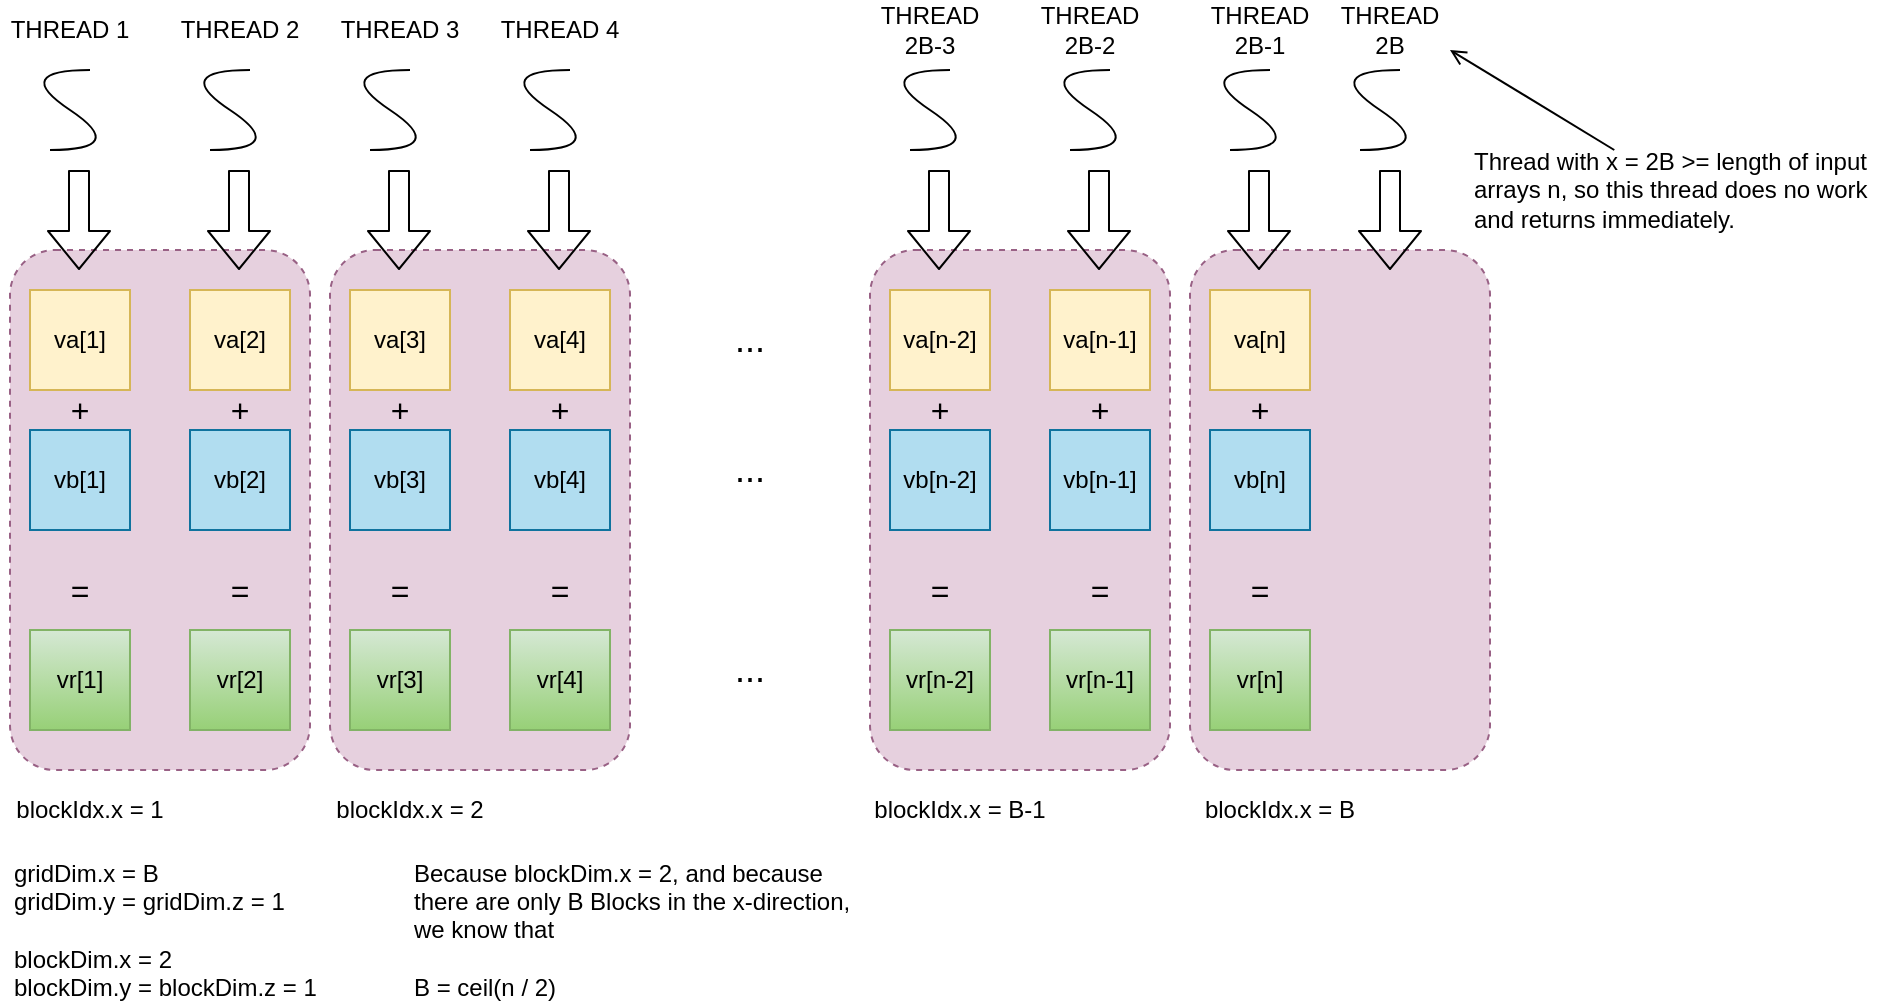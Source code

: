 <mxfile version="14.6.13" type="device"><diagram id="kHg4loeS_nGzqmphbqLo" name="Page-1"><mxGraphModel dx="1106" dy="997" grid="1" gridSize="10" guides="1" tooltips="1" connect="1" arrows="1" fold="1" page="1" pageScale="1" pageWidth="2000" pageHeight="2000" math="0" shadow="0"><root><mxCell id="0"/><mxCell id="1" parent="0"/><mxCell id="LD3tWtxK5htOVl-rgtDQ-28" value="" style="rounded=1;whiteSpace=wrap;html=1;dashed=1;fillColor=#e6d0de;strokeColor=#996185;" vertex="1" parent="1"><mxGeometry x="780" y="230" width="150" height="260" as="geometry"/></mxCell><mxCell id="LD3tWtxK5htOVl-rgtDQ-21" value="" style="rounded=1;whiteSpace=wrap;html=1;dashed=1;fillColor=#e6d0de;strokeColor=#996185;" vertex="1" parent="1"><mxGeometry x="620" y="230" width="150" height="260" as="geometry"/></mxCell><mxCell id="LD3tWtxK5htOVl-rgtDQ-20" value="" style="rounded=1;whiteSpace=wrap;html=1;dashed=1;fillColor=#e6d0de;strokeColor=#996185;" vertex="1" parent="1"><mxGeometry x="350" y="230" width="150" height="260" as="geometry"/></mxCell><mxCell id="LD3tWtxK5htOVl-rgtDQ-19" value="" style="rounded=1;whiteSpace=wrap;html=1;dashed=1;strokeColor=#996185;fillColor=#e6d0de;" vertex="1" parent="1"><mxGeometry x="190" y="230" width="150" height="260" as="geometry"/></mxCell><mxCell id="LD3tWtxK5htOVl-rgtDQ-1" value="va[1]" style="rounded=0;whiteSpace=wrap;html=1;fillColor=#fff2cc;strokeColor=#d6b656;" vertex="1" parent="1"><mxGeometry x="200" y="250" width="50" height="50" as="geometry"/></mxCell><mxCell id="LD3tWtxK5htOVl-rgtDQ-2" value="va[2]" style="rounded=0;whiteSpace=wrap;html=1;fillColor=#fff2cc;strokeColor=#d6b656;" vertex="1" parent="1"><mxGeometry x="280" y="250" width="50" height="50" as="geometry"/></mxCell><mxCell id="LD3tWtxK5htOVl-rgtDQ-3" value="va[3]" style="rounded=0;whiteSpace=wrap;html=1;fillColor=#fff2cc;strokeColor=#d6b656;" vertex="1" parent="1"><mxGeometry x="360" y="250" width="50" height="50" as="geometry"/></mxCell><mxCell id="LD3tWtxK5htOVl-rgtDQ-4" value="va[4]" style="rounded=0;whiteSpace=wrap;html=1;fillColor=#fff2cc;strokeColor=#d6b656;" vertex="1" parent="1"><mxGeometry x="440" y="250" width="50" height="50" as="geometry"/></mxCell><mxCell id="LD3tWtxK5htOVl-rgtDQ-5" value="va[n-2]" style="rounded=0;whiteSpace=wrap;html=1;fillColor=#fff2cc;strokeColor=#d6b656;" vertex="1" parent="1"><mxGeometry x="630" y="250" width="50" height="50" as="geometry"/></mxCell><mxCell id="LD3tWtxK5htOVl-rgtDQ-6" value="va[n-1]" style="rounded=0;whiteSpace=wrap;html=1;fillColor=#fff2cc;strokeColor=#d6b656;" vertex="1" parent="1"><mxGeometry x="710" y="250" width="50" height="50" as="geometry"/></mxCell><mxCell id="LD3tWtxK5htOVl-rgtDQ-7" value="vb[1]" style="rounded=0;whiteSpace=wrap;html=1;strokeColor=#10739e;fillColor=#b1ddf0;" vertex="1" parent="1"><mxGeometry x="200" y="320" width="50" height="50" as="geometry"/></mxCell><mxCell id="LD3tWtxK5htOVl-rgtDQ-8" value="vb[2]" style="rounded=0;whiteSpace=wrap;html=1;strokeColor=#10739e;fillColor=#b1ddf0;" vertex="1" parent="1"><mxGeometry x="280" y="320" width="50" height="50" as="geometry"/></mxCell><mxCell id="LD3tWtxK5htOVl-rgtDQ-9" value="vb[3]" style="rounded=0;whiteSpace=wrap;html=1;strokeColor=#10739e;fillColor=#b1ddf0;" vertex="1" parent="1"><mxGeometry x="360" y="320" width="50" height="50" as="geometry"/></mxCell><mxCell id="LD3tWtxK5htOVl-rgtDQ-10" value="vb[4]" style="rounded=0;whiteSpace=wrap;html=1;strokeColor=#10739e;fillColor=#b1ddf0;" vertex="1" parent="1"><mxGeometry x="440" y="320" width="50" height="50" as="geometry"/></mxCell><mxCell id="LD3tWtxK5htOVl-rgtDQ-11" value="vb[n-2]" style="rounded=0;whiteSpace=wrap;html=1;strokeColor=#10739e;fillColor=#b1ddf0;" vertex="1" parent="1"><mxGeometry x="630" y="320" width="50" height="50" as="geometry"/></mxCell><mxCell id="LD3tWtxK5htOVl-rgtDQ-12" value="vb[n-1]" style="rounded=0;whiteSpace=wrap;html=1;strokeColor=#10739e;fillColor=#b1ddf0;" vertex="1" parent="1"><mxGeometry x="710" y="320" width="50" height="50" as="geometry"/></mxCell><mxCell id="LD3tWtxK5htOVl-rgtDQ-13" value="vr[1]" style="rounded=0;whiteSpace=wrap;html=1;gradientColor=#97d077;fillColor=#d5e8d4;strokeColor=#82b366;" vertex="1" parent="1"><mxGeometry x="200" y="420" width="50" height="50" as="geometry"/></mxCell><mxCell id="LD3tWtxK5htOVl-rgtDQ-14" value="vr[2]" style="rounded=0;whiteSpace=wrap;html=1;gradientColor=#97d077;fillColor=#d5e8d4;strokeColor=#82b366;" vertex="1" parent="1"><mxGeometry x="280" y="420" width="50" height="50" as="geometry"/></mxCell><mxCell id="LD3tWtxK5htOVl-rgtDQ-15" value="vr[3]" style="rounded=0;whiteSpace=wrap;html=1;gradientColor=#97d077;fillColor=#d5e8d4;strokeColor=#82b366;" vertex="1" parent="1"><mxGeometry x="360" y="420" width="50" height="50" as="geometry"/></mxCell><mxCell id="LD3tWtxK5htOVl-rgtDQ-16" value="vr[4]" style="rounded=0;whiteSpace=wrap;html=1;gradientColor=#97d077;fillColor=#d5e8d4;strokeColor=#82b366;" vertex="1" parent="1"><mxGeometry x="440" y="420" width="50" height="50" as="geometry"/></mxCell><mxCell id="LD3tWtxK5htOVl-rgtDQ-17" value="vr[n-2]" style="rounded=0;whiteSpace=wrap;html=1;gradientColor=#97d077;fillColor=#d5e8d4;strokeColor=#82b366;" vertex="1" parent="1"><mxGeometry x="630" y="420" width="50" height="50" as="geometry"/></mxCell><mxCell id="LD3tWtxK5htOVl-rgtDQ-18" value="vr[n-1]" style="rounded=0;whiteSpace=wrap;html=1;gradientColor=#97d077;fillColor=#d5e8d4;strokeColor=#82b366;" vertex="1" parent="1"><mxGeometry x="710" y="420" width="50" height="50" as="geometry"/></mxCell><mxCell id="LD3tWtxK5htOVl-rgtDQ-22" value="blockIdx.x = 1" style="text;html=1;strokeColor=none;fillColor=none;align=center;verticalAlign=middle;whiteSpace=wrap;rounded=0;dashed=1;" vertex="1" parent="1"><mxGeometry x="190" y="500" width="80" height="20" as="geometry"/></mxCell><mxCell id="LD3tWtxK5htOVl-rgtDQ-25" value="va[n]" style="rounded=0;whiteSpace=wrap;html=1;fillColor=#fff2cc;strokeColor=#d6b656;" vertex="1" parent="1"><mxGeometry x="790" y="250" width="50" height="50" as="geometry"/></mxCell><mxCell id="LD3tWtxK5htOVl-rgtDQ-26" value="vb[n]" style="rounded=0;whiteSpace=wrap;html=1;strokeColor=#10739e;fillColor=#b1ddf0;" vertex="1" parent="1"><mxGeometry x="790" y="320" width="50" height="50" as="geometry"/></mxCell><mxCell id="LD3tWtxK5htOVl-rgtDQ-27" value="vr[n]" style="rounded=0;whiteSpace=wrap;html=1;gradientColor=#97d077;fillColor=#d5e8d4;strokeColor=#82b366;" vertex="1" parent="1"><mxGeometry x="790" y="420" width="50" height="50" as="geometry"/></mxCell><mxCell id="LD3tWtxK5htOVl-rgtDQ-34" value="" style="curved=1;endArrow=none;html=1;endFill=0;" edge="1" parent="1"><mxGeometry width="50" height="50" relative="1" as="geometry"><mxPoint x="210" y="180" as="sourcePoint"/><mxPoint x="230" y="140" as="targetPoint"/><Array as="points"><mxPoint x="250" y="180"/><mxPoint x="190" y="140"/></Array></mxGeometry></mxCell><mxCell id="LD3tWtxK5htOVl-rgtDQ-35" value="" style="curved=1;endArrow=none;html=1;endFill=0;" edge="1" parent="1"><mxGeometry width="50" height="50" relative="1" as="geometry"><mxPoint x="290" y="180" as="sourcePoint"/><mxPoint x="310" y="140" as="targetPoint"/><Array as="points"><mxPoint x="330" y="180"/><mxPoint x="270" y="140"/></Array></mxGeometry></mxCell><mxCell id="LD3tWtxK5htOVl-rgtDQ-36" value="" style="curved=1;endArrow=none;html=1;endFill=0;" edge="1" parent="1"><mxGeometry width="50" height="50" relative="1" as="geometry"><mxPoint x="370" y="180" as="sourcePoint"/><mxPoint x="390" y="140" as="targetPoint"/><Array as="points"><mxPoint x="410" y="180"/><mxPoint x="350" y="140"/></Array></mxGeometry></mxCell><mxCell id="LD3tWtxK5htOVl-rgtDQ-37" value="" style="curved=1;endArrow=none;html=1;endFill=0;" edge="1" parent="1"><mxGeometry width="50" height="50" relative="1" as="geometry"><mxPoint x="450" y="180" as="sourcePoint"/><mxPoint x="470" y="140" as="targetPoint"/><Array as="points"><mxPoint x="490" y="180"/><mxPoint x="430" y="140"/></Array></mxGeometry></mxCell><mxCell id="LD3tWtxK5htOVl-rgtDQ-38" value="" style="curved=1;endArrow=none;html=1;endFill=0;" edge="1" parent="1"><mxGeometry width="50" height="50" relative="1" as="geometry"><mxPoint x="640" y="180" as="sourcePoint"/><mxPoint x="660" y="140" as="targetPoint"/><Array as="points"><mxPoint x="680" y="180"/><mxPoint x="620" y="140"/></Array></mxGeometry></mxCell><mxCell id="LD3tWtxK5htOVl-rgtDQ-39" value="" style="curved=1;endArrow=none;html=1;endFill=0;" edge="1" parent="1"><mxGeometry width="50" height="50" relative="1" as="geometry"><mxPoint x="720" y="180" as="sourcePoint"/><mxPoint x="740" y="140" as="targetPoint"/><Array as="points"><mxPoint x="760" y="180"/><mxPoint x="700" y="140"/></Array></mxGeometry></mxCell><mxCell id="LD3tWtxK5htOVl-rgtDQ-40" value="" style="curved=1;endArrow=none;html=1;endFill=0;" edge="1" parent="1"><mxGeometry width="50" height="50" relative="1" as="geometry"><mxPoint x="800" y="180" as="sourcePoint"/><mxPoint x="820" y="140" as="targetPoint"/><Array as="points"><mxPoint x="840" y="180"/><mxPoint x="780" y="140"/></Array></mxGeometry></mxCell><mxCell id="LD3tWtxK5htOVl-rgtDQ-41" value="" style="curved=1;endArrow=none;html=1;endFill=0;" edge="1" parent="1"><mxGeometry width="50" height="50" relative="1" as="geometry"><mxPoint x="865" y="180" as="sourcePoint"/><mxPoint x="885" y="140" as="targetPoint"/><Array as="points"><mxPoint x="905" y="180"/><mxPoint x="845" y="140"/></Array></mxGeometry></mxCell><mxCell id="LD3tWtxK5htOVl-rgtDQ-42" value="" style="shape=flexArrow;endArrow=classic;html=1;" edge="1" parent="1"><mxGeometry width="50" height="50" relative="1" as="geometry"><mxPoint x="224.5" y="190" as="sourcePoint"/><mxPoint x="224.5" y="240" as="targetPoint"/></mxGeometry></mxCell><mxCell id="LD3tWtxK5htOVl-rgtDQ-43" value="" style="shape=flexArrow;endArrow=classic;html=1;" edge="1" parent="1"><mxGeometry width="50" height="50" relative="1" as="geometry"><mxPoint x="304.5" y="190" as="sourcePoint"/><mxPoint x="304.5" y="240" as="targetPoint"/></mxGeometry></mxCell><mxCell id="LD3tWtxK5htOVl-rgtDQ-44" value="" style="shape=flexArrow;endArrow=classic;html=1;" edge="1" parent="1"><mxGeometry width="50" height="50" relative="1" as="geometry"><mxPoint x="384.5" y="190" as="sourcePoint"/><mxPoint x="384.5" y="240" as="targetPoint"/></mxGeometry></mxCell><mxCell id="LD3tWtxK5htOVl-rgtDQ-45" value="" style="shape=flexArrow;endArrow=classic;html=1;" edge="1" parent="1"><mxGeometry width="50" height="50" relative="1" as="geometry"><mxPoint x="464.5" y="190" as="sourcePoint"/><mxPoint x="464.5" y="240" as="targetPoint"/></mxGeometry></mxCell><mxCell id="LD3tWtxK5htOVl-rgtDQ-46" value="" style="shape=flexArrow;endArrow=classic;html=1;" edge="1" parent="1"><mxGeometry width="50" height="50" relative="1" as="geometry"><mxPoint x="654.5" y="190" as="sourcePoint"/><mxPoint x="654.5" y="240" as="targetPoint"/></mxGeometry></mxCell><mxCell id="LD3tWtxK5htOVl-rgtDQ-47" value="" style="shape=flexArrow;endArrow=classic;html=1;" edge="1" parent="1"><mxGeometry width="50" height="50" relative="1" as="geometry"><mxPoint x="814.5" y="190" as="sourcePoint"/><mxPoint x="814.5" y="240" as="targetPoint"/></mxGeometry></mxCell><mxCell id="LD3tWtxK5htOVl-rgtDQ-48" value="" style="shape=flexArrow;endArrow=classic;html=1;" edge="1" parent="1"><mxGeometry width="50" height="50" relative="1" as="geometry"><mxPoint x="734.5" y="190" as="sourcePoint"/><mxPoint x="734.5" y="240" as="targetPoint"/></mxGeometry></mxCell><mxCell id="LD3tWtxK5htOVl-rgtDQ-49" value="" style="shape=flexArrow;endArrow=classic;html=1;" edge="1" parent="1"><mxGeometry width="50" height="50" relative="1" as="geometry"><mxPoint x="880" y="190" as="sourcePoint"/><mxPoint x="880" y="240" as="targetPoint"/></mxGeometry></mxCell><mxCell id="LD3tWtxK5htOVl-rgtDQ-50" value="THREAD 1" style="text;html=1;strokeColor=none;fillColor=none;align=center;verticalAlign=middle;whiteSpace=wrap;rounded=0;dashed=1;" vertex="1" parent="1"><mxGeometry x="185" y="110" width="70" height="20" as="geometry"/></mxCell><mxCell id="LD3tWtxK5htOVl-rgtDQ-51" value="THREAD 2" style="text;html=1;strokeColor=none;fillColor=none;align=center;verticalAlign=middle;whiteSpace=wrap;rounded=0;dashed=1;" vertex="1" parent="1"><mxGeometry x="270" y="110" width="70" height="20" as="geometry"/></mxCell><mxCell id="LD3tWtxK5htOVl-rgtDQ-52" value="THREAD 3" style="text;html=1;strokeColor=none;fillColor=none;align=center;verticalAlign=middle;whiteSpace=wrap;rounded=0;dashed=1;" vertex="1" parent="1"><mxGeometry x="350" y="110" width="70" height="20" as="geometry"/></mxCell><mxCell id="LD3tWtxK5htOVl-rgtDQ-53" value="THREAD 4" style="text;html=1;strokeColor=none;fillColor=none;align=center;verticalAlign=middle;whiteSpace=wrap;rounded=0;dashed=1;" vertex="1" parent="1"><mxGeometry x="430" y="110" width="70" height="20" as="geometry"/></mxCell><mxCell id="LD3tWtxK5htOVl-rgtDQ-56" value="THREAD 2B-1" style="text;html=1;strokeColor=none;fillColor=none;align=center;verticalAlign=middle;whiteSpace=wrap;rounded=0;dashed=1;" vertex="1" parent="1"><mxGeometry x="785" y="110" width="60" height="20" as="geometry"/></mxCell><mxCell id="LD3tWtxK5htOVl-rgtDQ-58" value="THREAD 2B-2" style="text;html=1;strokeColor=none;fillColor=none;align=center;verticalAlign=middle;whiteSpace=wrap;rounded=0;dashed=1;" vertex="1" parent="1"><mxGeometry x="700" y="110" width="60" height="20" as="geometry"/></mxCell><mxCell id="LD3tWtxK5htOVl-rgtDQ-59" value="THREAD 2B-3" style="text;html=1;strokeColor=none;fillColor=none;align=center;verticalAlign=middle;whiteSpace=wrap;rounded=0;dashed=1;" vertex="1" parent="1"><mxGeometry x="620" y="110" width="60" height="20" as="geometry"/></mxCell><mxCell id="LD3tWtxK5htOVl-rgtDQ-60" value="THREAD 2B" style="text;html=1;strokeColor=none;fillColor=none;align=center;verticalAlign=middle;whiteSpace=wrap;rounded=0;dashed=1;" vertex="1" parent="1"><mxGeometry x="850" y="110" width="60" height="20" as="geometry"/></mxCell><mxCell id="LD3tWtxK5htOVl-rgtDQ-63" style="rounded=0;orthogonalLoop=1;jettySize=auto;html=1;entryX=1;entryY=1;entryDx=0;entryDy=0;endArrow=open;endFill=0;" edge="1" parent="1" source="LD3tWtxK5htOVl-rgtDQ-62" target="LD3tWtxK5htOVl-rgtDQ-60"><mxGeometry relative="1" as="geometry"/></mxCell><mxCell id="LD3tWtxK5htOVl-rgtDQ-62" value="Thread with x = 2B &amp;gt;= length of input arrays n, so this thread does no work and returns immediately." style="text;html=1;strokeColor=none;fillColor=none;align=left;verticalAlign=middle;whiteSpace=wrap;rounded=0;dashed=1;fontStyle=0" vertex="1" parent="1"><mxGeometry x="920" y="180" width="210" height="40" as="geometry"/></mxCell><mxCell id="LD3tWtxK5htOVl-rgtDQ-65" value="&lt;font style=&quot;font-size: 16px&quot;&gt;+&lt;/font&gt;" style="text;html=1;strokeColor=none;fillColor=none;align=center;verticalAlign=middle;whiteSpace=wrap;rounded=0;dashed=1;" vertex="1" parent="1"><mxGeometry x="205" y="300" width="40" height="20" as="geometry"/></mxCell><mxCell id="LD3tWtxK5htOVl-rgtDQ-66" value="&lt;font style=&quot;font-size: 16px&quot;&gt;+&lt;/font&gt;" style="text;html=1;strokeColor=none;fillColor=none;align=center;verticalAlign=middle;whiteSpace=wrap;rounded=0;dashed=1;" vertex="1" parent="1"><mxGeometry x="285" y="300" width="40" height="20" as="geometry"/></mxCell><mxCell id="LD3tWtxK5htOVl-rgtDQ-67" value="&lt;font style=&quot;font-size: 16px&quot;&gt;+&lt;/font&gt;" style="text;html=1;strokeColor=none;fillColor=none;align=center;verticalAlign=middle;whiteSpace=wrap;rounded=0;dashed=1;" vertex="1" parent="1"><mxGeometry x="365" y="300" width="40" height="20" as="geometry"/></mxCell><mxCell id="LD3tWtxK5htOVl-rgtDQ-68" value="&lt;font style=&quot;font-size: 16px&quot;&gt;+&lt;/font&gt;" style="text;html=1;strokeColor=none;fillColor=none;align=center;verticalAlign=middle;whiteSpace=wrap;rounded=0;dashed=1;" vertex="1" parent="1"><mxGeometry x="635" y="300" width="40" height="20" as="geometry"/></mxCell><mxCell id="LD3tWtxK5htOVl-rgtDQ-69" value="&lt;font style=&quot;font-size: 16px&quot;&gt;+&lt;/font&gt;" style="text;html=1;strokeColor=none;fillColor=none;align=center;verticalAlign=middle;whiteSpace=wrap;rounded=0;dashed=1;" vertex="1" parent="1"><mxGeometry x="445" y="300" width="40" height="20" as="geometry"/></mxCell><mxCell id="LD3tWtxK5htOVl-rgtDQ-70" value="&lt;font style=&quot;font-size: 16px&quot;&gt;+&lt;/font&gt;" style="text;html=1;strokeColor=none;fillColor=none;align=center;verticalAlign=middle;whiteSpace=wrap;rounded=0;dashed=1;" vertex="1" parent="1"><mxGeometry x="715" y="300" width="40" height="20" as="geometry"/></mxCell><mxCell id="LD3tWtxK5htOVl-rgtDQ-71" value="&lt;font style=&quot;font-size: 16px&quot;&gt;+&lt;/font&gt;" style="text;html=1;strokeColor=none;fillColor=none;align=center;verticalAlign=middle;whiteSpace=wrap;rounded=0;dashed=1;" vertex="1" parent="1"><mxGeometry x="795" y="300" width="40" height="20" as="geometry"/></mxCell><mxCell id="LD3tWtxK5htOVl-rgtDQ-72" value="&lt;font style=&quot;font-size: 16px&quot;&gt;=&lt;/font&gt;" style="text;html=1;strokeColor=none;fillColor=none;align=center;verticalAlign=middle;whiteSpace=wrap;rounded=0;dashed=1;" vertex="1" parent="1"><mxGeometry x="205" y="390" width="40" height="20" as="geometry"/></mxCell><mxCell id="LD3tWtxK5htOVl-rgtDQ-73" value="&lt;font style=&quot;font-size: 16px&quot;&gt;=&lt;/font&gt;" style="text;html=1;strokeColor=none;fillColor=none;align=center;verticalAlign=middle;whiteSpace=wrap;rounded=0;dashed=1;" vertex="1" parent="1"><mxGeometry x="285" y="390" width="40" height="20" as="geometry"/></mxCell><mxCell id="LD3tWtxK5htOVl-rgtDQ-74" value="&lt;font style=&quot;font-size: 16px&quot;&gt;=&lt;/font&gt;" style="text;html=1;strokeColor=none;fillColor=none;align=center;verticalAlign=middle;whiteSpace=wrap;rounded=0;dashed=1;" vertex="1" parent="1"><mxGeometry x="365" y="390" width="40" height="20" as="geometry"/></mxCell><mxCell id="LD3tWtxK5htOVl-rgtDQ-75" value="&lt;font style=&quot;font-size: 16px&quot;&gt;=&lt;/font&gt;" style="text;html=1;strokeColor=none;fillColor=none;align=center;verticalAlign=middle;whiteSpace=wrap;rounded=0;dashed=1;" vertex="1" parent="1"><mxGeometry x="445" y="390" width="40" height="20" as="geometry"/></mxCell><mxCell id="LD3tWtxK5htOVl-rgtDQ-76" value="&lt;font style=&quot;font-size: 16px&quot;&gt;=&lt;/font&gt;" style="text;html=1;strokeColor=none;fillColor=none;align=center;verticalAlign=middle;whiteSpace=wrap;rounded=0;dashed=1;" vertex="1" parent="1"><mxGeometry x="635" y="390" width="40" height="20" as="geometry"/></mxCell><mxCell id="LD3tWtxK5htOVl-rgtDQ-77" value="&lt;font style=&quot;font-size: 16px&quot;&gt;=&lt;/font&gt;" style="text;html=1;strokeColor=none;fillColor=none;align=center;verticalAlign=middle;whiteSpace=wrap;rounded=0;dashed=1;" vertex="1" parent="1"><mxGeometry x="715" y="390" width="40" height="20" as="geometry"/></mxCell><mxCell id="LD3tWtxK5htOVl-rgtDQ-78" value="&lt;font style=&quot;font-size: 16px&quot;&gt;=&lt;/font&gt;" style="text;html=1;strokeColor=none;fillColor=none;align=center;verticalAlign=middle;whiteSpace=wrap;rounded=0;dashed=1;" vertex="1" parent="1"><mxGeometry x="795" y="390" width="40" height="20" as="geometry"/></mxCell><mxCell id="LD3tWtxK5htOVl-rgtDQ-79" value="&lt;font style=&quot;font-size: 18px&quot;&gt;...&lt;/font&gt;" style="text;html=1;strokeColor=none;fillColor=none;align=center;verticalAlign=middle;whiteSpace=wrap;rounded=0;dashed=1;strokeWidth=4;" vertex="1" parent="1"><mxGeometry x="530" y="265" width="60" height="20" as="geometry"/></mxCell><mxCell id="LD3tWtxK5htOVl-rgtDQ-80" value="&lt;font style=&quot;font-size: 18px&quot;&gt;...&lt;/font&gt;" style="text;html=1;strokeColor=none;fillColor=none;align=center;verticalAlign=middle;whiteSpace=wrap;rounded=0;dashed=1;strokeWidth=4;" vertex="1" parent="1"><mxGeometry x="530" y="330" width="60" height="20" as="geometry"/></mxCell><mxCell id="LD3tWtxK5htOVl-rgtDQ-81" value="&lt;font style=&quot;font-size: 18px&quot;&gt;...&lt;/font&gt;" style="text;html=1;strokeColor=none;fillColor=none;align=center;verticalAlign=middle;whiteSpace=wrap;rounded=0;dashed=1;strokeWidth=4;" vertex="1" parent="1"><mxGeometry x="530" y="430" width="60" height="20" as="geometry"/></mxCell><mxCell id="LD3tWtxK5htOVl-rgtDQ-82" value="Because blockDim.x = 2, and because there are only B Blocks in the x-direction, we know that&amp;nbsp;&lt;br&gt;&lt;br&gt;B = ceil(n / 2)" style="text;html=1;strokeColor=none;fillColor=none;align=left;verticalAlign=middle;whiteSpace=wrap;rounded=0;dashed=1;fontStyle=0" vertex="1" parent="1"><mxGeometry x="390" y="550" width="230" height="40" as="geometry"/></mxCell><mxCell id="LD3tWtxK5htOVl-rgtDQ-83" value="blockIdx.x = 2" style="text;html=1;strokeColor=none;fillColor=none;align=center;verticalAlign=middle;whiteSpace=wrap;rounded=0;dashed=1;" vertex="1" parent="1"><mxGeometry x="350" y="500" width="80" height="20" as="geometry"/></mxCell><mxCell id="LD3tWtxK5htOVl-rgtDQ-84" value="blockIdx.x = B-1" style="text;html=1;strokeColor=none;fillColor=none;align=center;verticalAlign=middle;whiteSpace=wrap;rounded=0;dashed=1;" vertex="1" parent="1"><mxGeometry x="620" y="500" width="90" height="20" as="geometry"/></mxCell><mxCell id="LD3tWtxK5htOVl-rgtDQ-85" value="blockIdx.x = B" style="text;html=1;strokeColor=none;fillColor=none;align=center;verticalAlign=middle;whiteSpace=wrap;rounded=0;dashed=1;" vertex="1" parent="1"><mxGeometry x="780" y="500" width="90" height="20" as="geometry"/></mxCell><mxCell id="LD3tWtxK5htOVl-rgtDQ-86" value="gridDim.x = B&lt;br&gt;gridDim.y = gridDim.z = 1&lt;br&gt;&lt;br&gt;blockDim.x = 2&lt;br&gt;blockDim.y = blockDim.z = 1" style="text;html=1;strokeColor=none;fillColor=none;align=left;verticalAlign=middle;whiteSpace=wrap;rounded=0;dashed=1;fontStyle=0" vertex="1" parent="1"><mxGeometry x="190" y="550" width="220" height="40" as="geometry"/></mxCell></root></mxGraphModel></diagram></mxfile>